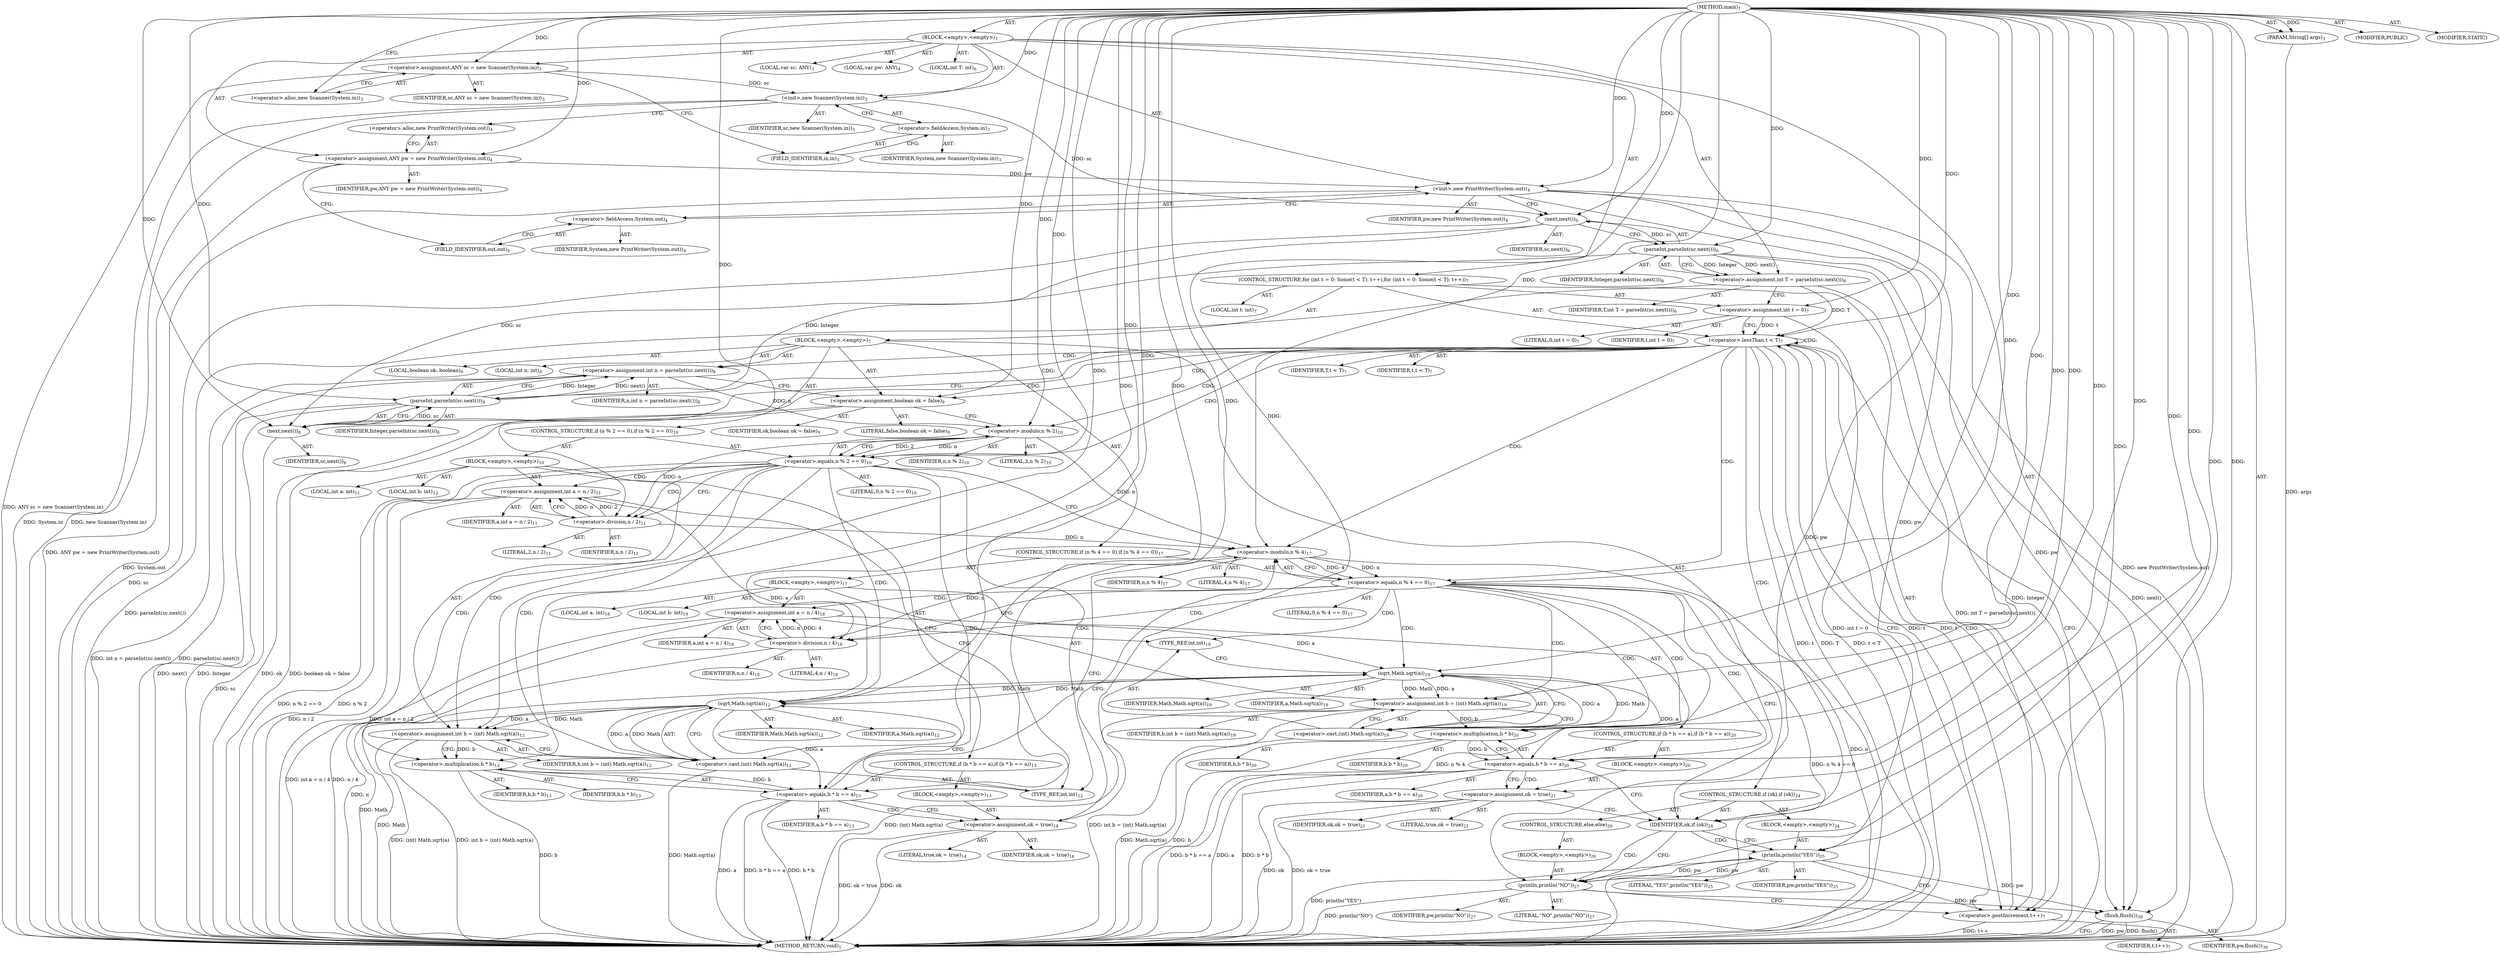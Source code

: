digraph "main" {  
"21" [label = <(METHOD,main)<SUB>1</SUB>> ]
"22" [label = <(PARAM,String[] args)<SUB>1</SUB>> ]
"23" [label = <(BLOCK,&lt;empty&gt;,&lt;empty&gt;)<SUB>1</SUB>> ]
"4" [label = <(LOCAL,var sc: ANY)<SUB>3</SUB>> ]
"24" [label = <(&lt;operator&gt;.assignment,ANY sc = new Scanner(System.in))<SUB>3</SUB>> ]
"25" [label = <(IDENTIFIER,sc,ANY sc = new Scanner(System.in))<SUB>3</SUB>> ]
"26" [label = <(&lt;operator&gt;.alloc,new Scanner(System.in))<SUB>3</SUB>> ]
"27" [label = <(&lt;init&gt;,new Scanner(System.in))<SUB>3</SUB>> ]
"3" [label = <(IDENTIFIER,sc,new Scanner(System.in))<SUB>3</SUB>> ]
"28" [label = <(&lt;operator&gt;.fieldAccess,System.in)<SUB>3</SUB>> ]
"29" [label = <(IDENTIFIER,System,new Scanner(System.in))<SUB>3</SUB>> ]
"30" [label = <(FIELD_IDENTIFIER,in,in)<SUB>3</SUB>> ]
"6" [label = <(LOCAL,var pw: ANY)<SUB>4</SUB>> ]
"31" [label = <(&lt;operator&gt;.assignment,ANY pw = new PrintWriter(System.out))<SUB>4</SUB>> ]
"32" [label = <(IDENTIFIER,pw,ANY pw = new PrintWriter(System.out))<SUB>4</SUB>> ]
"33" [label = <(&lt;operator&gt;.alloc,new PrintWriter(System.out))<SUB>4</SUB>> ]
"34" [label = <(&lt;init&gt;,new PrintWriter(System.out))<SUB>4</SUB>> ]
"5" [label = <(IDENTIFIER,pw,new PrintWriter(System.out))<SUB>4</SUB>> ]
"35" [label = <(&lt;operator&gt;.fieldAccess,System.out)<SUB>4</SUB>> ]
"36" [label = <(IDENTIFIER,System,new PrintWriter(System.out))<SUB>4</SUB>> ]
"37" [label = <(FIELD_IDENTIFIER,out,out)<SUB>4</SUB>> ]
"38" [label = <(LOCAL,int T: int)<SUB>6</SUB>> ]
"39" [label = <(&lt;operator&gt;.assignment,int T = parseInt(sc.next()))<SUB>6</SUB>> ]
"40" [label = <(IDENTIFIER,T,int T = parseInt(sc.next()))<SUB>6</SUB>> ]
"41" [label = <(parseInt,parseInt(sc.next()))<SUB>6</SUB>> ]
"42" [label = <(IDENTIFIER,Integer,parseInt(sc.next()))<SUB>6</SUB>> ]
"43" [label = <(next,next())<SUB>6</SUB>> ]
"44" [label = <(IDENTIFIER,sc,next())<SUB>6</SUB>> ]
"45" [label = <(CONTROL_STRUCTURE,for (int t = 0; Some(t &lt; T); t++),for (int t = 0; Some(t &lt; T); t++))<SUB>7</SUB>> ]
"46" [label = <(LOCAL,int t: int)<SUB>7</SUB>> ]
"47" [label = <(&lt;operator&gt;.assignment,int t = 0)<SUB>7</SUB>> ]
"48" [label = <(IDENTIFIER,t,int t = 0)<SUB>7</SUB>> ]
"49" [label = <(LITERAL,0,int t = 0)<SUB>7</SUB>> ]
"50" [label = <(&lt;operator&gt;.lessThan,t &lt; T)<SUB>7</SUB>> ]
"51" [label = <(IDENTIFIER,t,t &lt; T)<SUB>7</SUB>> ]
"52" [label = <(IDENTIFIER,T,t &lt; T)<SUB>7</SUB>> ]
"53" [label = <(&lt;operator&gt;.postIncrement,t++)<SUB>7</SUB>> ]
"54" [label = <(IDENTIFIER,t,t++)<SUB>7</SUB>> ]
"55" [label = <(BLOCK,&lt;empty&gt;,&lt;empty&gt;)<SUB>7</SUB>> ]
"56" [label = <(LOCAL,int n: int)<SUB>8</SUB>> ]
"57" [label = <(&lt;operator&gt;.assignment,int n = parseInt(sc.next()))<SUB>8</SUB>> ]
"58" [label = <(IDENTIFIER,n,int n = parseInt(sc.next()))<SUB>8</SUB>> ]
"59" [label = <(parseInt,parseInt(sc.next()))<SUB>8</SUB>> ]
"60" [label = <(IDENTIFIER,Integer,parseInt(sc.next()))<SUB>8</SUB>> ]
"61" [label = <(next,next())<SUB>8</SUB>> ]
"62" [label = <(IDENTIFIER,sc,next())<SUB>8</SUB>> ]
"63" [label = <(LOCAL,boolean ok: boolean)<SUB>9</SUB>> ]
"64" [label = <(&lt;operator&gt;.assignment,boolean ok = false)<SUB>9</SUB>> ]
"65" [label = <(IDENTIFIER,ok,boolean ok = false)<SUB>9</SUB>> ]
"66" [label = <(LITERAL,false,boolean ok = false)<SUB>9</SUB>> ]
"67" [label = <(CONTROL_STRUCTURE,if (n % 2 == 0),if (n % 2 == 0))<SUB>10</SUB>> ]
"68" [label = <(&lt;operator&gt;.equals,n % 2 == 0)<SUB>10</SUB>> ]
"69" [label = <(&lt;operator&gt;.modulo,n % 2)<SUB>10</SUB>> ]
"70" [label = <(IDENTIFIER,n,n % 2)<SUB>10</SUB>> ]
"71" [label = <(LITERAL,2,n % 2)<SUB>10</SUB>> ]
"72" [label = <(LITERAL,0,n % 2 == 0)<SUB>10</SUB>> ]
"73" [label = <(BLOCK,&lt;empty&gt;,&lt;empty&gt;)<SUB>10</SUB>> ]
"74" [label = <(LOCAL,int a: int)<SUB>11</SUB>> ]
"75" [label = <(&lt;operator&gt;.assignment,int a = n / 2)<SUB>11</SUB>> ]
"76" [label = <(IDENTIFIER,a,int a = n / 2)<SUB>11</SUB>> ]
"77" [label = <(&lt;operator&gt;.division,n / 2)<SUB>11</SUB>> ]
"78" [label = <(IDENTIFIER,n,n / 2)<SUB>11</SUB>> ]
"79" [label = <(LITERAL,2,n / 2)<SUB>11</SUB>> ]
"80" [label = <(LOCAL,int b: int)<SUB>12</SUB>> ]
"81" [label = <(&lt;operator&gt;.assignment,int b = (int) Math.sqrt(a))<SUB>12</SUB>> ]
"82" [label = <(IDENTIFIER,b,int b = (int) Math.sqrt(a))<SUB>12</SUB>> ]
"83" [label = <(&lt;operator&gt;.cast,(int) Math.sqrt(a))<SUB>12</SUB>> ]
"84" [label = <(TYPE_REF,int,int)<SUB>12</SUB>> ]
"85" [label = <(sqrt,Math.sqrt(a))<SUB>12</SUB>> ]
"86" [label = <(IDENTIFIER,Math,Math.sqrt(a))<SUB>12</SUB>> ]
"87" [label = <(IDENTIFIER,a,Math.sqrt(a))<SUB>12</SUB>> ]
"88" [label = <(CONTROL_STRUCTURE,if (b * b == a),if (b * b == a))<SUB>13</SUB>> ]
"89" [label = <(&lt;operator&gt;.equals,b * b == a)<SUB>13</SUB>> ]
"90" [label = <(&lt;operator&gt;.multiplication,b * b)<SUB>13</SUB>> ]
"91" [label = <(IDENTIFIER,b,b * b)<SUB>13</SUB>> ]
"92" [label = <(IDENTIFIER,b,b * b)<SUB>13</SUB>> ]
"93" [label = <(IDENTIFIER,a,b * b == a)<SUB>13</SUB>> ]
"94" [label = <(BLOCK,&lt;empty&gt;,&lt;empty&gt;)<SUB>13</SUB>> ]
"95" [label = <(&lt;operator&gt;.assignment,ok = true)<SUB>14</SUB>> ]
"96" [label = <(IDENTIFIER,ok,ok = true)<SUB>14</SUB>> ]
"97" [label = <(LITERAL,true,ok = true)<SUB>14</SUB>> ]
"98" [label = <(CONTROL_STRUCTURE,if (n % 4 == 0),if (n % 4 == 0))<SUB>17</SUB>> ]
"99" [label = <(&lt;operator&gt;.equals,n % 4 == 0)<SUB>17</SUB>> ]
"100" [label = <(&lt;operator&gt;.modulo,n % 4)<SUB>17</SUB>> ]
"101" [label = <(IDENTIFIER,n,n % 4)<SUB>17</SUB>> ]
"102" [label = <(LITERAL,4,n % 4)<SUB>17</SUB>> ]
"103" [label = <(LITERAL,0,n % 4 == 0)<SUB>17</SUB>> ]
"104" [label = <(BLOCK,&lt;empty&gt;,&lt;empty&gt;)<SUB>17</SUB>> ]
"105" [label = <(LOCAL,int a: int)<SUB>18</SUB>> ]
"106" [label = <(&lt;operator&gt;.assignment,int a = n / 4)<SUB>18</SUB>> ]
"107" [label = <(IDENTIFIER,a,int a = n / 4)<SUB>18</SUB>> ]
"108" [label = <(&lt;operator&gt;.division,n / 4)<SUB>18</SUB>> ]
"109" [label = <(IDENTIFIER,n,n / 4)<SUB>18</SUB>> ]
"110" [label = <(LITERAL,4,n / 4)<SUB>18</SUB>> ]
"111" [label = <(LOCAL,int b: int)<SUB>19</SUB>> ]
"112" [label = <(&lt;operator&gt;.assignment,int b = (int) Math.sqrt(a))<SUB>19</SUB>> ]
"113" [label = <(IDENTIFIER,b,int b = (int) Math.sqrt(a))<SUB>19</SUB>> ]
"114" [label = <(&lt;operator&gt;.cast,(int) Math.sqrt(a))<SUB>19</SUB>> ]
"115" [label = <(TYPE_REF,int,int)<SUB>19</SUB>> ]
"116" [label = <(sqrt,Math.sqrt(a))<SUB>19</SUB>> ]
"117" [label = <(IDENTIFIER,Math,Math.sqrt(a))<SUB>19</SUB>> ]
"118" [label = <(IDENTIFIER,a,Math.sqrt(a))<SUB>19</SUB>> ]
"119" [label = <(CONTROL_STRUCTURE,if (b * b == a),if (b * b == a))<SUB>20</SUB>> ]
"120" [label = <(&lt;operator&gt;.equals,b * b == a)<SUB>20</SUB>> ]
"121" [label = <(&lt;operator&gt;.multiplication,b * b)<SUB>20</SUB>> ]
"122" [label = <(IDENTIFIER,b,b * b)<SUB>20</SUB>> ]
"123" [label = <(IDENTIFIER,b,b * b)<SUB>20</SUB>> ]
"124" [label = <(IDENTIFIER,a,b * b == a)<SUB>20</SUB>> ]
"125" [label = <(BLOCK,&lt;empty&gt;,&lt;empty&gt;)<SUB>20</SUB>> ]
"126" [label = <(&lt;operator&gt;.assignment,ok = true)<SUB>21</SUB>> ]
"127" [label = <(IDENTIFIER,ok,ok = true)<SUB>21</SUB>> ]
"128" [label = <(LITERAL,true,ok = true)<SUB>21</SUB>> ]
"129" [label = <(CONTROL_STRUCTURE,if (ok),if (ok))<SUB>24</SUB>> ]
"130" [label = <(IDENTIFIER,ok,if (ok))<SUB>24</SUB>> ]
"131" [label = <(BLOCK,&lt;empty&gt;,&lt;empty&gt;)<SUB>24</SUB>> ]
"132" [label = <(println,println(&quot;YES&quot;))<SUB>25</SUB>> ]
"133" [label = <(IDENTIFIER,pw,println(&quot;YES&quot;))<SUB>25</SUB>> ]
"134" [label = <(LITERAL,&quot;YES&quot;,println(&quot;YES&quot;))<SUB>25</SUB>> ]
"135" [label = <(CONTROL_STRUCTURE,else,else)<SUB>26</SUB>> ]
"136" [label = <(BLOCK,&lt;empty&gt;,&lt;empty&gt;)<SUB>26</SUB>> ]
"137" [label = <(println,println(&quot;NO&quot;))<SUB>27</SUB>> ]
"138" [label = <(IDENTIFIER,pw,println(&quot;NO&quot;))<SUB>27</SUB>> ]
"139" [label = <(LITERAL,&quot;NO&quot;,println(&quot;NO&quot;))<SUB>27</SUB>> ]
"140" [label = <(flush,flush())<SUB>30</SUB>> ]
"141" [label = <(IDENTIFIER,pw,flush())<SUB>30</SUB>> ]
"142" [label = <(MODIFIER,PUBLIC)> ]
"143" [label = <(MODIFIER,STATIC)> ]
"144" [label = <(METHOD_RETURN,void)<SUB>1</SUB>> ]
  "21" -> "22"  [ label = "AST: "] 
  "21" -> "23"  [ label = "AST: "] 
  "21" -> "142"  [ label = "AST: "] 
  "21" -> "143"  [ label = "AST: "] 
  "21" -> "144"  [ label = "AST: "] 
  "23" -> "4"  [ label = "AST: "] 
  "23" -> "24"  [ label = "AST: "] 
  "23" -> "27"  [ label = "AST: "] 
  "23" -> "6"  [ label = "AST: "] 
  "23" -> "31"  [ label = "AST: "] 
  "23" -> "34"  [ label = "AST: "] 
  "23" -> "38"  [ label = "AST: "] 
  "23" -> "39"  [ label = "AST: "] 
  "23" -> "45"  [ label = "AST: "] 
  "23" -> "140"  [ label = "AST: "] 
  "24" -> "25"  [ label = "AST: "] 
  "24" -> "26"  [ label = "AST: "] 
  "27" -> "3"  [ label = "AST: "] 
  "27" -> "28"  [ label = "AST: "] 
  "28" -> "29"  [ label = "AST: "] 
  "28" -> "30"  [ label = "AST: "] 
  "31" -> "32"  [ label = "AST: "] 
  "31" -> "33"  [ label = "AST: "] 
  "34" -> "5"  [ label = "AST: "] 
  "34" -> "35"  [ label = "AST: "] 
  "35" -> "36"  [ label = "AST: "] 
  "35" -> "37"  [ label = "AST: "] 
  "39" -> "40"  [ label = "AST: "] 
  "39" -> "41"  [ label = "AST: "] 
  "41" -> "42"  [ label = "AST: "] 
  "41" -> "43"  [ label = "AST: "] 
  "43" -> "44"  [ label = "AST: "] 
  "45" -> "46"  [ label = "AST: "] 
  "45" -> "47"  [ label = "AST: "] 
  "45" -> "50"  [ label = "AST: "] 
  "45" -> "53"  [ label = "AST: "] 
  "45" -> "55"  [ label = "AST: "] 
  "47" -> "48"  [ label = "AST: "] 
  "47" -> "49"  [ label = "AST: "] 
  "50" -> "51"  [ label = "AST: "] 
  "50" -> "52"  [ label = "AST: "] 
  "53" -> "54"  [ label = "AST: "] 
  "55" -> "56"  [ label = "AST: "] 
  "55" -> "57"  [ label = "AST: "] 
  "55" -> "63"  [ label = "AST: "] 
  "55" -> "64"  [ label = "AST: "] 
  "55" -> "67"  [ label = "AST: "] 
  "55" -> "98"  [ label = "AST: "] 
  "55" -> "129"  [ label = "AST: "] 
  "57" -> "58"  [ label = "AST: "] 
  "57" -> "59"  [ label = "AST: "] 
  "59" -> "60"  [ label = "AST: "] 
  "59" -> "61"  [ label = "AST: "] 
  "61" -> "62"  [ label = "AST: "] 
  "64" -> "65"  [ label = "AST: "] 
  "64" -> "66"  [ label = "AST: "] 
  "67" -> "68"  [ label = "AST: "] 
  "67" -> "73"  [ label = "AST: "] 
  "68" -> "69"  [ label = "AST: "] 
  "68" -> "72"  [ label = "AST: "] 
  "69" -> "70"  [ label = "AST: "] 
  "69" -> "71"  [ label = "AST: "] 
  "73" -> "74"  [ label = "AST: "] 
  "73" -> "75"  [ label = "AST: "] 
  "73" -> "80"  [ label = "AST: "] 
  "73" -> "81"  [ label = "AST: "] 
  "73" -> "88"  [ label = "AST: "] 
  "75" -> "76"  [ label = "AST: "] 
  "75" -> "77"  [ label = "AST: "] 
  "77" -> "78"  [ label = "AST: "] 
  "77" -> "79"  [ label = "AST: "] 
  "81" -> "82"  [ label = "AST: "] 
  "81" -> "83"  [ label = "AST: "] 
  "83" -> "84"  [ label = "AST: "] 
  "83" -> "85"  [ label = "AST: "] 
  "85" -> "86"  [ label = "AST: "] 
  "85" -> "87"  [ label = "AST: "] 
  "88" -> "89"  [ label = "AST: "] 
  "88" -> "94"  [ label = "AST: "] 
  "89" -> "90"  [ label = "AST: "] 
  "89" -> "93"  [ label = "AST: "] 
  "90" -> "91"  [ label = "AST: "] 
  "90" -> "92"  [ label = "AST: "] 
  "94" -> "95"  [ label = "AST: "] 
  "95" -> "96"  [ label = "AST: "] 
  "95" -> "97"  [ label = "AST: "] 
  "98" -> "99"  [ label = "AST: "] 
  "98" -> "104"  [ label = "AST: "] 
  "99" -> "100"  [ label = "AST: "] 
  "99" -> "103"  [ label = "AST: "] 
  "100" -> "101"  [ label = "AST: "] 
  "100" -> "102"  [ label = "AST: "] 
  "104" -> "105"  [ label = "AST: "] 
  "104" -> "106"  [ label = "AST: "] 
  "104" -> "111"  [ label = "AST: "] 
  "104" -> "112"  [ label = "AST: "] 
  "104" -> "119"  [ label = "AST: "] 
  "106" -> "107"  [ label = "AST: "] 
  "106" -> "108"  [ label = "AST: "] 
  "108" -> "109"  [ label = "AST: "] 
  "108" -> "110"  [ label = "AST: "] 
  "112" -> "113"  [ label = "AST: "] 
  "112" -> "114"  [ label = "AST: "] 
  "114" -> "115"  [ label = "AST: "] 
  "114" -> "116"  [ label = "AST: "] 
  "116" -> "117"  [ label = "AST: "] 
  "116" -> "118"  [ label = "AST: "] 
  "119" -> "120"  [ label = "AST: "] 
  "119" -> "125"  [ label = "AST: "] 
  "120" -> "121"  [ label = "AST: "] 
  "120" -> "124"  [ label = "AST: "] 
  "121" -> "122"  [ label = "AST: "] 
  "121" -> "123"  [ label = "AST: "] 
  "125" -> "126"  [ label = "AST: "] 
  "126" -> "127"  [ label = "AST: "] 
  "126" -> "128"  [ label = "AST: "] 
  "129" -> "130"  [ label = "AST: "] 
  "129" -> "131"  [ label = "AST: "] 
  "129" -> "135"  [ label = "AST: "] 
  "131" -> "132"  [ label = "AST: "] 
  "132" -> "133"  [ label = "AST: "] 
  "132" -> "134"  [ label = "AST: "] 
  "135" -> "136"  [ label = "AST: "] 
  "136" -> "137"  [ label = "AST: "] 
  "137" -> "138"  [ label = "AST: "] 
  "137" -> "139"  [ label = "AST: "] 
  "140" -> "141"  [ label = "AST: "] 
  "24" -> "30"  [ label = "CFG: "] 
  "27" -> "33"  [ label = "CFG: "] 
  "31" -> "37"  [ label = "CFG: "] 
  "34" -> "43"  [ label = "CFG: "] 
  "39" -> "47"  [ label = "CFG: "] 
  "140" -> "144"  [ label = "CFG: "] 
  "26" -> "24"  [ label = "CFG: "] 
  "28" -> "27"  [ label = "CFG: "] 
  "33" -> "31"  [ label = "CFG: "] 
  "35" -> "34"  [ label = "CFG: "] 
  "41" -> "39"  [ label = "CFG: "] 
  "47" -> "50"  [ label = "CFG: "] 
  "50" -> "61"  [ label = "CFG: "] 
  "50" -> "140"  [ label = "CFG: "] 
  "53" -> "50"  [ label = "CFG: "] 
  "30" -> "28"  [ label = "CFG: "] 
  "37" -> "35"  [ label = "CFG: "] 
  "43" -> "41"  [ label = "CFG: "] 
  "57" -> "64"  [ label = "CFG: "] 
  "64" -> "69"  [ label = "CFG: "] 
  "59" -> "57"  [ label = "CFG: "] 
  "68" -> "77"  [ label = "CFG: "] 
  "68" -> "100"  [ label = "CFG: "] 
  "99" -> "130"  [ label = "CFG: "] 
  "99" -> "108"  [ label = "CFG: "] 
  "130" -> "132"  [ label = "CFG: "] 
  "130" -> "137"  [ label = "CFG: "] 
  "61" -> "59"  [ label = "CFG: "] 
  "69" -> "68"  [ label = "CFG: "] 
  "75" -> "84"  [ label = "CFG: "] 
  "81" -> "90"  [ label = "CFG: "] 
  "100" -> "99"  [ label = "CFG: "] 
  "106" -> "115"  [ label = "CFG: "] 
  "112" -> "121"  [ label = "CFG: "] 
  "132" -> "53"  [ label = "CFG: "] 
  "77" -> "75"  [ label = "CFG: "] 
  "83" -> "81"  [ label = "CFG: "] 
  "89" -> "95"  [ label = "CFG: "] 
  "89" -> "100"  [ label = "CFG: "] 
  "108" -> "106"  [ label = "CFG: "] 
  "114" -> "112"  [ label = "CFG: "] 
  "120" -> "130"  [ label = "CFG: "] 
  "120" -> "126"  [ label = "CFG: "] 
  "137" -> "53"  [ label = "CFG: "] 
  "84" -> "85"  [ label = "CFG: "] 
  "85" -> "83"  [ label = "CFG: "] 
  "90" -> "89"  [ label = "CFG: "] 
  "95" -> "100"  [ label = "CFG: "] 
  "115" -> "116"  [ label = "CFG: "] 
  "116" -> "114"  [ label = "CFG: "] 
  "121" -> "120"  [ label = "CFG: "] 
  "126" -> "130"  [ label = "CFG: "] 
  "21" -> "26"  [ label = "CFG: "] 
  "22" -> "144"  [ label = "DDG: args"] 
  "24" -> "144"  [ label = "DDG: ANY sc = new Scanner(System.in)"] 
  "27" -> "144"  [ label = "DDG: System.in"] 
  "27" -> "144"  [ label = "DDG: new Scanner(System.in)"] 
  "31" -> "144"  [ label = "DDG: ANY pw = new PrintWriter(System.out)"] 
  "34" -> "144"  [ label = "DDG: System.out"] 
  "34" -> "144"  [ label = "DDG: new PrintWriter(System.out)"] 
  "41" -> "144"  [ label = "DDG: Integer"] 
  "43" -> "144"  [ label = "DDG: sc"] 
  "41" -> "144"  [ label = "DDG: next()"] 
  "39" -> "144"  [ label = "DDG: parseInt(sc.next())"] 
  "39" -> "144"  [ label = "DDG: int T = parseInt(sc.next())"] 
  "47" -> "144"  [ label = "DDG: int t = 0"] 
  "50" -> "144"  [ label = "DDG: t"] 
  "50" -> "144"  [ label = "DDG: T"] 
  "50" -> "144"  [ label = "DDG: t &lt; T"] 
  "140" -> "144"  [ label = "DDG: pw"] 
  "140" -> "144"  [ label = "DDG: flush()"] 
  "59" -> "144"  [ label = "DDG: Integer"] 
  "61" -> "144"  [ label = "DDG: sc"] 
  "59" -> "144"  [ label = "DDG: next()"] 
  "57" -> "144"  [ label = "DDG: parseInt(sc.next())"] 
  "57" -> "144"  [ label = "DDG: int n = parseInt(sc.next())"] 
  "64" -> "144"  [ label = "DDG: ok"] 
  "64" -> "144"  [ label = "DDG: boolean ok = false"] 
  "68" -> "144"  [ label = "DDG: n % 2"] 
  "68" -> "144"  [ label = "DDG: n % 2 == 0"] 
  "75" -> "144"  [ label = "DDG: n / 2"] 
  "75" -> "144"  [ label = "DDG: int a = n / 2"] 
  "85" -> "144"  [ label = "DDG: Math"] 
  "83" -> "144"  [ label = "DDG: Math.sqrt(a)"] 
  "81" -> "144"  [ label = "DDG: (int) Math.sqrt(a)"] 
  "81" -> "144"  [ label = "DDG: int b = (int) Math.sqrt(a)"] 
  "90" -> "144"  [ label = "DDG: b"] 
  "89" -> "144"  [ label = "DDG: b * b"] 
  "89" -> "144"  [ label = "DDG: a"] 
  "89" -> "144"  [ label = "DDG: b * b == a"] 
  "95" -> "144"  [ label = "DDG: ok"] 
  "95" -> "144"  [ label = "DDG: ok = true"] 
  "100" -> "144"  [ label = "DDG: n"] 
  "99" -> "144"  [ label = "DDG: n % 4"] 
  "99" -> "144"  [ label = "DDG: n % 4 == 0"] 
  "108" -> "144"  [ label = "DDG: n"] 
  "106" -> "144"  [ label = "DDG: n / 4"] 
  "106" -> "144"  [ label = "DDG: int a = n / 4"] 
  "116" -> "144"  [ label = "DDG: Math"] 
  "114" -> "144"  [ label = "DDG: Math.sqrt(a)"] 
  "112" -> "144"  [ label = "DDG: (int) Math.sqrt(a)"] 
  "112" -> "144"  [ label = "DDG: int b = (int) Math.sqrt(a)"] 
  "121" -> "144"  [ label = "DDG: b"] 
  "120" -> "144"  [ label = "DDG: b * b"] 
  "120" -> "144"  [ label = "DDG: a"] 
  "120" -> "144"  [ label = "DDG: b * b == a"] 
  "126" -> "144"  [ label = "DDG: ok"] 
  "126" -> "144"  [ label = "DDG: ok = true"] 
  "137" -> "144"  [ label = "DDG: println(&quot;NO&quot;)"] 
  "132" -> "144"  [ label = "DDG: println(&quot;YES&quot;)"] 
  "53" -> "144"  [ label = "DDG: t++"] 
  "21" -> "22"  [ label = "DDG: "] 
  "21" -> "24"  [ label = "DDG: "] 
  "21" -> "31"  [ label = "DDG: "] 
  "41" -> "39"  [ label = "DDG: Integer"] 
  "41" -> "39"  [ label = "DDG: next()"] 
  "24" -> "27"  [ label = "DDG: sc"] 
  "21" -> "27"  [ label = "DDG: "] 
  "31" -> "34"  [ label = "DDG: pw"] 
  "21" -> "34"  [ label = "DDG: "] 
  "21" -> "47"  [ label = "DDG: "] 
  "34" -> "140"  [ label = "DDG: pw"] 
  "137" -> "140"  [ label = "DDG: pw"] 
  "132" -> "140"  [ label = "DDG: pw"] 
  "21" -> "140"  [ label = "DDG: "] 
  "21" -> "41"  [ label = "DDG: "] 
  "43" -> "41"  [ label = "DDG: sc"] 
  "47" -> "50"  [ label = "DDG: t"] 
  "53" -> "50"  [ label = "DDG: t"] 
  "21" -> "50"  [ label = "DDG: "] 
  "39" -> "50"  [ label = "DDG: T"] 
  "50" -> "53"  [ label = "DDG: t"] 
  "21" -> "53"  [ label = "DDG: "] 
  "59" -> "57"  [ label = "DDG: Integer"] 
  "59" -> "57"  [ label = "DDG: next()"] 
  "21" -> "64"  [ label = "DDG: "] 
  "27" -> "43"  [ label = "DDG: sc"] 
  "21" -> "43"  [ label = "DDG: "] 
  "21" -> "130"  [ label = "DDG: "] 
  "41" -> "59"  [ label = "DDG: Integer"] 
  "21" -> "59"  [ label = "DDG: "] 
  "61" -> "59"  [ label = "DDG: sc"] 
  "69" -> "68"  [ label = "DDG: n"] 
  "69" -> "68"  [ label = "DDG: 2"] 
  "21" -> "68"  [ label = "DDG: "] 
  "77" -> "75"  [ label = "DDG: n"] 
  "77" -> "75"  [ label = "DDG: 2"] 
  "21" -> "81"  [ label = "DDG: "] 
  "85" -> "81"  [ label = "DDG: Math"] 
  "85" -> "81"  [ label = "DDG: a"] 
  "100" -> "99"  [ label = "DDG: n"] 
  "100" -> "99"  [ label = "DDG: 4"] 
  "21" -> "99"  [ label = "DDG: "] 
  "108" -> "106"  [ label = "DDG: n"] 
  "108" -> "106"  [ label = "DDG: 4"] 
  "21" -> "112"  [ label = "DDG: "] 
  "116" -> "112"  [ label = "DDG: Math"] 
  "116" -> "112"  [ label = "DDG: a"] 
  "43" -> "61"  [ label = "DDG: sc"] 
  "21" -> "61"  [ label = "DDG: "] 
  "57" -> "69"  [ label = "DDG: n"] 
  "21" -> "69"  [ label = "DDG: "] 
  "69" -> "100"  [ label = "DDG: n"] 
  "77" -> "100"  [ label = "DDG: n"] 
  "21" -> "100"  [ label = "DDG: "] 
  "34" -> "132"  [ label = "DDG: pw"] 
  "137" -> "132"  [ label = "DDG: pw"] 
  "21" -> "132"  [ label = "DDG: "] 
  "69" -> "77"  [ label = "DDG: n"] 
  "21" -> "77"  [ label = "DDG: "] 
  "21" -> "83"  [ label = "DDG: "] 
  "85" -> "83"  [ label = "DDG: Math"] 
  "85" -> "83"  [ label = "DDG: a"] 
  "90" -> "89"  [ label = "DDG: b"] 
  "85" -> "89"  [ label = "DDG: a"] 
  "21" -> "89"  [ label = "DDG: "] 
  "21" -> "95"  [ label = "DDG: "] 
  "100" -> "108"  [ label = "DDG: n"] 
  "21" -> "108"  [ label = "DDG: "] 
  "21" -> "114"  [ label = "DDG: "] 
  "116" -> "114"  [ label = "DDG: Math"] 
  "116" -> "114"  [ label = "DDG: a"] 
  "121" -> "120"  [ label = "DDG: b"] 
  "116" -> "120"  [ label = "DDG: a"] 
  "21" -> "120"  [ label = "DDG: "] 
  "21" -> "126"  [ label = "DDG: "] 
  "34" -> "137"  [ label = "DDG: pw"] 
  "132" -> "137"  [ label = "DDG: pw"] 
  "21" -> "137"  [ label = "DDG: "] 
  "116" -> "85"  [ label = "DDG: Math"] 
  "21" -> "85"  [ label = "DDG: "] 
  "75" -> "85"  [ label = "DDG: a"] 
  "81" -> "90"  [ label = "DDG: b"] 
  "21" -> "90"  [ label = "DDG: "] 
  "85" -> "116"  [ label = "DDG: Math"] 
  "21" -> "116"  [ label = "DDG: "] 
  "106" -> "116"  [ label = "DDG: a"] 
  "112" -> "121"  [ label = "DDG: b"] 
  "21" -> "121"  [ label = "DDG: "] 
  "50" -> "68"  [ label = "CDG: "] 
  "50" -> "64"  [ label = "CDG: "] 
  "50" -> "57"  [ label = "CDG: "] 
  "50" -> "99"  [ label = "CDG: "] 
  "50" -> "69"  [ label = "CDG: "] 
  "50" -> "50"  [ label = "CDG: "] 
  "50" -> "59"  [ label = "CDG: "] 
  "50" -> "61"  [ label = "CDG: "] 
  "50" -> "130"  [ label = "CDG: "] 
  "50" -> "100"  [ label = "CDG: "] 
  "50" -> "53"  [ label = "CDG: "] 
  "68" -> "77"  [ label = "CDG: "] 
  "68" -> "89"  [ label = "CDG: "] 
  "68" -> "75"  [ label = "CDG: "] 
  "68" -> "81"  [ label = "CDG: "] 
  "68" -> "84"  [ label = "CDG: "] 
  "68" -> "85"  [ label = "CDG: "] 
  "68" -> "90"  [ label = "CDG: "] 
  "68" -> "83"  [ label = "CDG: "] 
  "99" -> "115"  [ label = "CDG: "] 
  "99" -> "120"  [ label = "CDG: "] 
  "99" -> "116"  [ label = "CDG: "] 
  "99" -> "114"  [ label = "CDG: "] 
  "99" -> "121"  [ label = "CDG: "] 
  "99" -> "106"  [ label = "CDG: "] 
  "99" -> "112"  [ label = "CDG: "] 
  "99" -> "108"  [ label = "CDG: "] 
  "130" -> "132"  [ label = "CDG: "] 
  "130" -> "137"  [ label = "CDG: "] 
  "89" -> "95"  [ label = "CDG: "] 
  "120" -> "126"  [ label = "CDG: "] 
}
